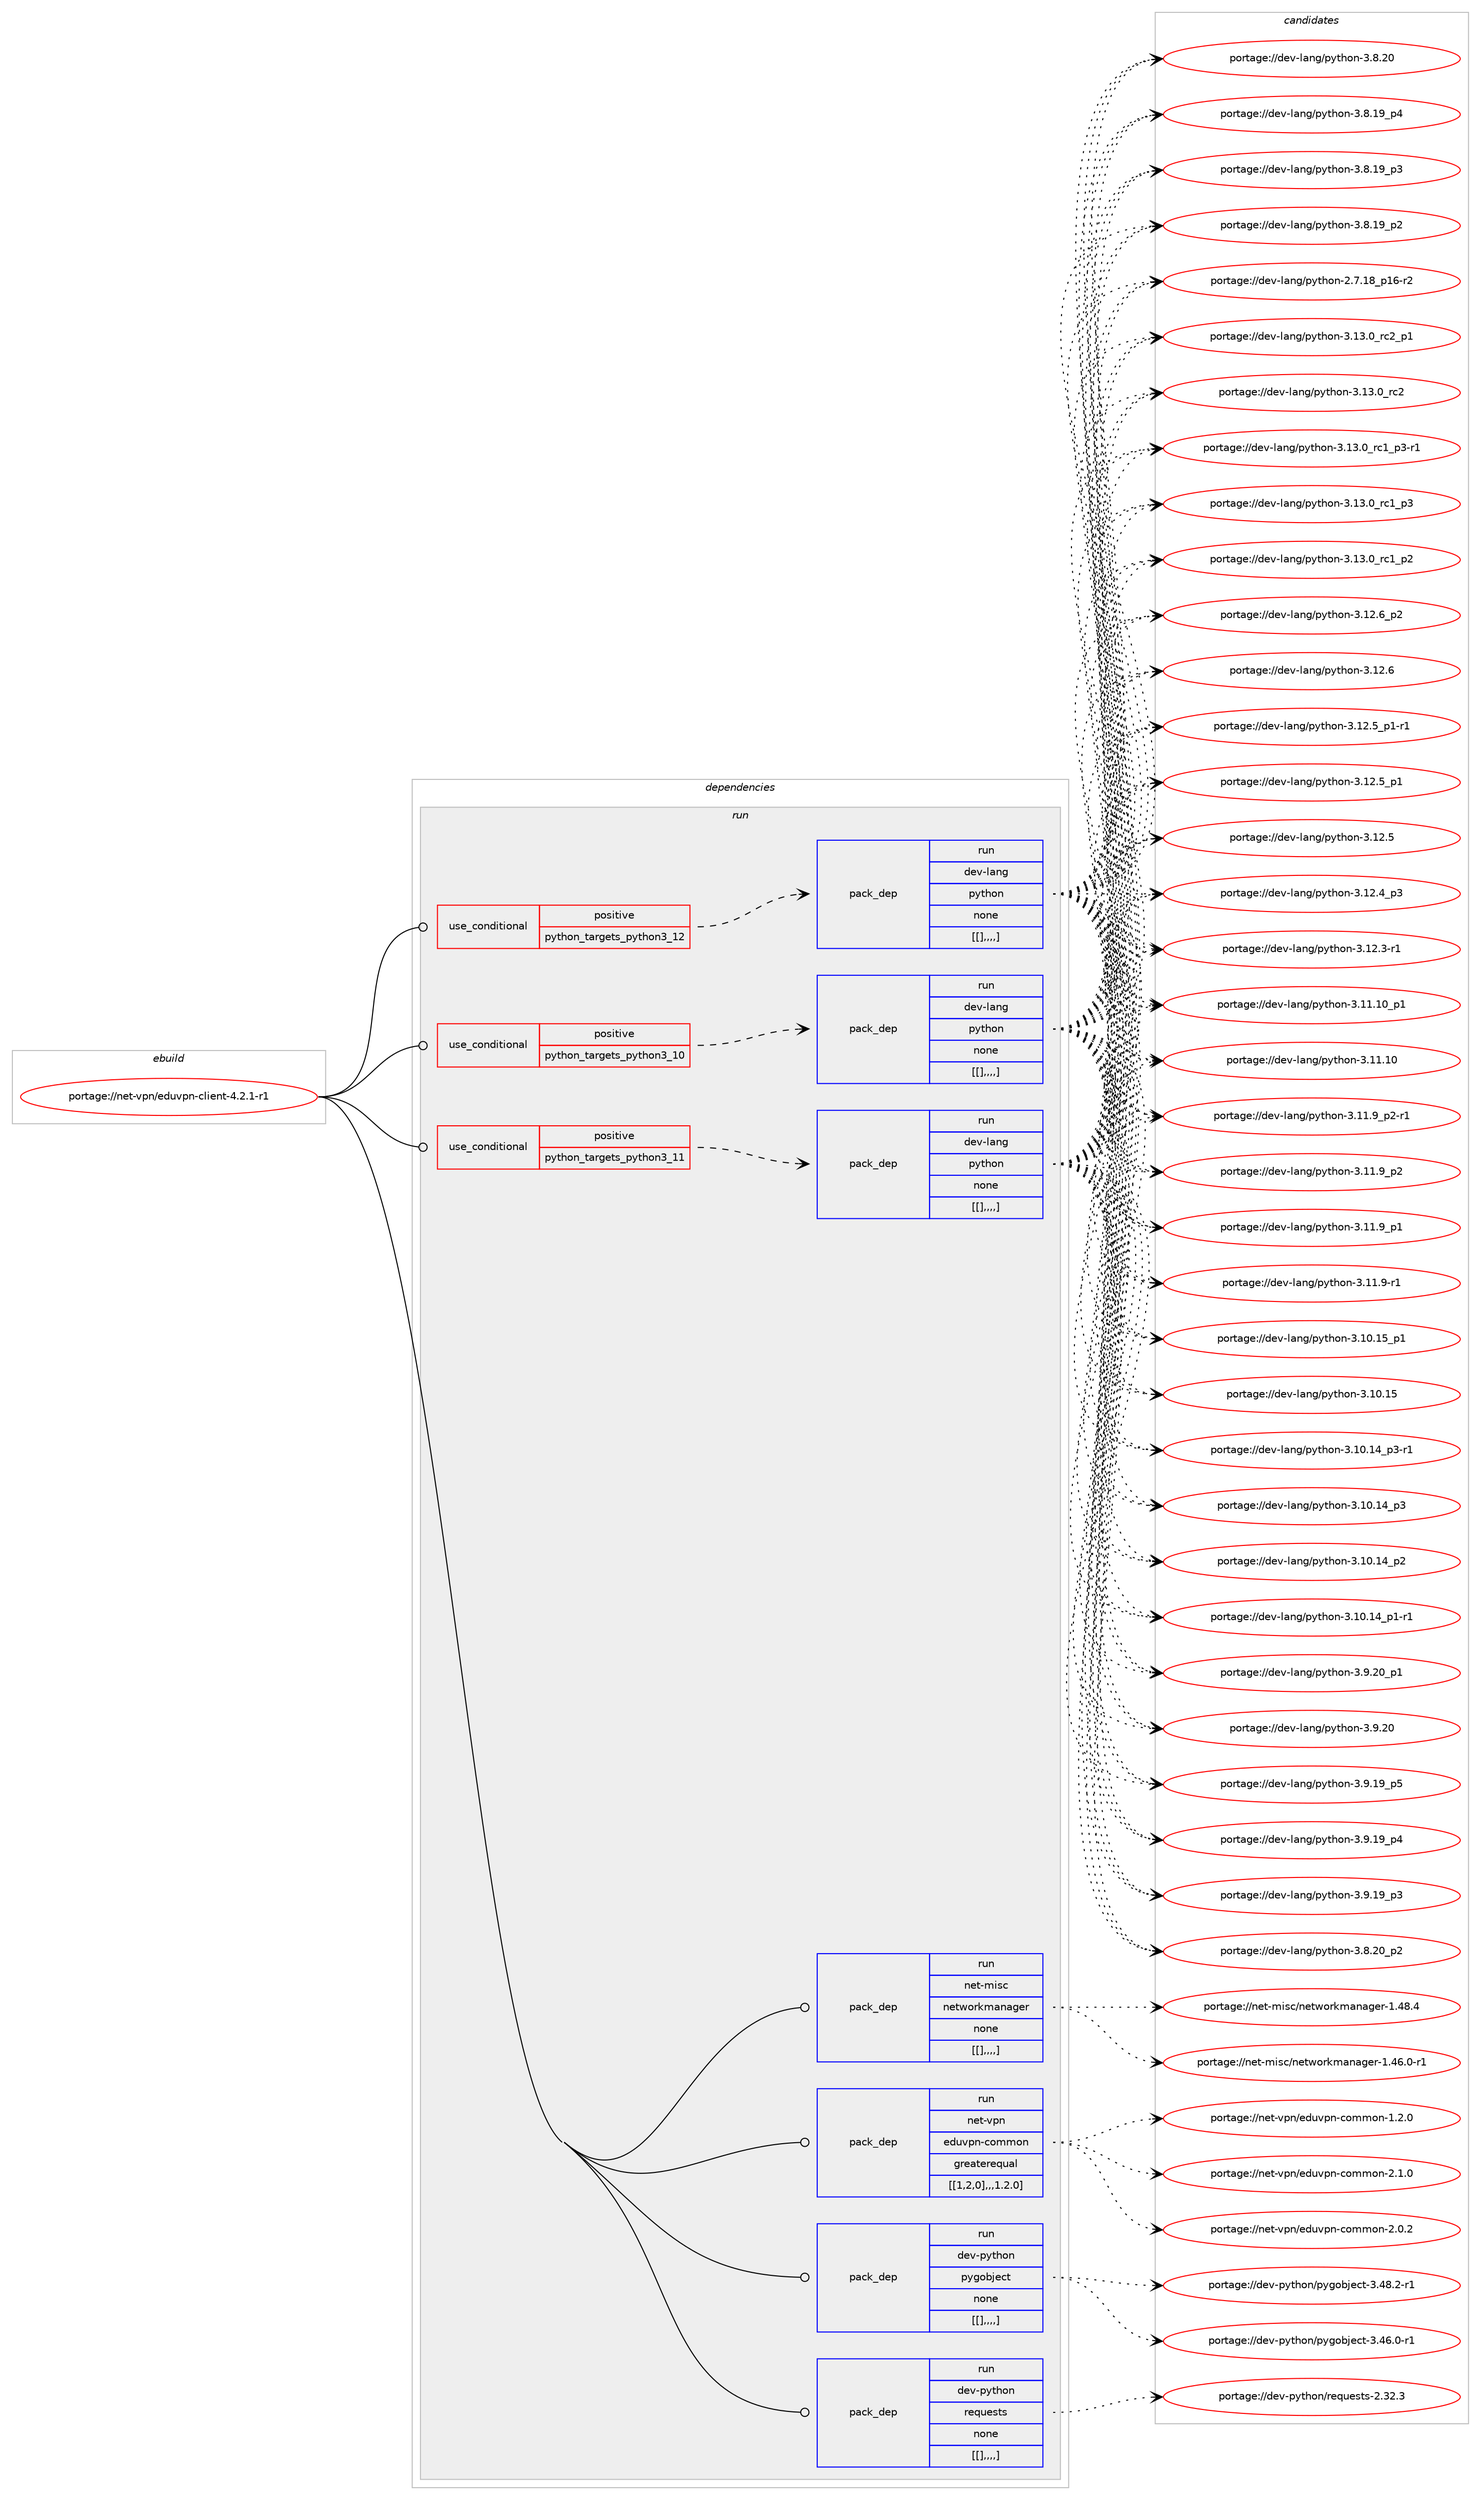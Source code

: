 digraph prolog {

# *************
# Graph options
# *************

newrank=true;
concentrate=true;
compound=true;
graph [rankdir=LR,fontname=Helvetica,fontsize=10,ranksep=1.5];#, ranksep=2.5, nodesep=0.2];
edge  [arrowhead=vee];
node  [fontname=Helvetica,fontsize=10];

# **********
# The ebuild
# **********

subgraph cluster_leftcol {
color=gray;
label=<<i>ebuild</i>>;
id [label="portage://net-vpn/eduvpn-client-4.2.1-r1", color=red, width=4, href="../net-vpn/eduvpn-client-4.2.1-r1.svg"];
}

# ****************
# The dependencies
# ****************

subgraph cluster_midcol {
color=gray;
label=<<i>dependencies</i>>;
subgraph cluster_compile {
fillcolor="#eeeeee";
style=filled;
label=<<i>compile</i>>;
}
subgraph cluster_compileandrun {
fillcolor="#eeeeee";
style=filled;
label=<<i>compile and run</i>>;
}
subgraph cluster_run {
fillcolor="#eeeeee";
style=filled;
label=<<i>run</i>>;
subgraph cond105509 {
dependency395383 [label=<<TABLE BORDER="0" CELLBORDER="1" CELLSPACING="0" CELLPADDING="4"><TR><TD ROWSPAN="3" CELLPADDING="10">use_conditional</TD></TR><TR><TD>positive</TD></TR><TR><TD>python_targets_python3_10</TD></TR></TABLE>>, shape=none, color=red];
subgraph pack287056 {
dependency395384 [label=<<TABLE BORDER="0" CELLBORDER="1" CELLSPACING="0" CELLPADDING="4" WIDTH="220"><TR><TD ROWSPAN="6" CELLPADDING="30">pack_dep</TD></TR><TR><TD WIDTH="110">run</TD></TR><TR><TD>dev-lang</TD></TR><TR><TD>python</TD></TR><TR><TD>none</TD></TR><TR><TD>[[],,,,]</TD></TR></TABLE>>, shape=none, color=blue];
}
dependency395383:e -> dependency395384:w [weight=20,style="dashed",arrowhead="vee"];
}
id:e -> dependency395383:w [weight=20,style="solid",arrowhead="odot"];
subgraph cond105510 {
dependency395385 [label=<<TABLE BORDER="0" CELLBORDER="1" CELLSPACING="0" CELLPADDING="4"><TR><TD ROWSPAN="3" CELLPADDING="10">use_conditional</TD></TR><TR><TD>positive</TD></TR><TR><TD>python_targets_python3_11</TD></TR></TABLE>>, shape=none, color=red];
subgraph pack287057 {
dependency395386 [label=<<TABLE BORDER="0" CELLBORDER="1" CELLSPACING="0" CELLPADDING="4" WIDTH="220"><TR><TD ROWSPAN="6" CELLPADDING="30">pack_dep</TD></TR><TR><TD WIDTH="110">run</TD></TR><TR><TD>dev-lang</TD></TR><TR><TD>python</TD></TR><TR><TD>none</TD></TR><TR><TD>[[],,,,]</TD></TR></TABLE>>, shape=none, color=blue];
}
dependency395385:e -> dependency395386:w [weight=20,style="dashed",arrowhead="vee"];
}
id:e -> dependency395385:w [weight=20,style="solid",arrowhead="odot"];
subgraph cond105511 {
dependency395387 [label=<<TABLE BORDER="0" CELLBORDER="1" CELLSPACING="0" CELLPADDING="4"><TR><TD ROWSPAN="3" CELLPADDING="10">use_conditional</TD></TR><TR><TD>positive</TD></TR><TR><TD>python_targets_python3_12</TD></TR></TABLE>>, shape=none, color=red];
subgraph pack287058 {
dependency395388 [label=<<TABLE BORDER="0" CELLBORDER="1" CELLSPACING="0" CELLPADDING="4" WIDTH="220"><TR><TD ROWSPAN="6" CELLPADDING="30">pack_dep</TD></TR><TR><TD WIDTH="110">run</TD></TR><TR><TD>dev-lang</TD></TR><TR><TD>python</TD></TR><TR><TD>none</TD></TR><TR><TD>[[],,,,]</TD></TR></TABLE>>, shape=none, color=blue];
}
dependency395387:e -> dependency395388:w [weight=20,style="dashed",arrowhead="vee"];
}
id:e -> dependency395387:w [weight=20,style="solid",arrowhead="odot"];
subgraph pack287059 {
dependency395389 [label=<<TABLE BORDER="0" CELLBORDER="1" CELLSPACING="0" CELLPADDING="4" WIDTH="220"><TR><TD ROWSPAN="6" CELLPADDING="30">pack_dep</TD></TR><TR><TD WIDTH="110">run</TD></TR><TR><TD>dev-python</TD></TR><TR><TD>pygobject</TD></TR><TR><TD>none</TD></TR><TR><TD>[[],,,,]</TD></TR></TABLE>>, shape=none, color=blue];
}
id:e -> dependency395389:w [weight=20,style="solid",arrowhead="odot"];
subgraph pack287060 {
dependency395390 [label=<<TABLE BORDER="0" CELLBORDER="1" CELLSPACING="0" CELLPADDING="4" WIDTH="220"><TR><TD ROWSPAN="6" CELLPADDING="30">pack_dep</TD></TR><TR><TD WIDTH="110">run</TD></TR><TR><TD>dev-python</TD></TR><TR><TD>requests</TD></TR><TR><TD>none</TD></TR><TR><TD>[[],,,,]</TD></TR></TABLE>>, shape=none, color=blue];
}
id:e -> dependency395390:w [weight=20,style="solid",arrowhead="odot"];
subgraph pack287061 {
dependency395391 [label=<<TABLE BORDER="0" CELLBORDER="1" CELLSPACING="0" CELLPADDING="4" WIDTH="220"><TR><TD ROWSPAN="6" CELLPADDING="30">pack_dep</TD></TR><TR><TD WIDTH="110">run</TD></TR><TR><TD>net-misc</TD></TR><TR><TD>networkmanager</TD></TR><TR><TD>none</TD></TR><TR><TD>[[],,,,]</TD></TR></TABLE>>, shape=none, color=blue];
}
id:e -> dependency395391:w [weight=20,style="solid",arrowhead="odot"];
subgraph pack287062 {
dependency395392 [label=<<TABLE BORDER="0" CELLBORDER="1" CELLSPACING="0" CELLPADDING="4" WIDTH="220"><TR><TD ROWSPAN="6" CELLPADDING="30">pack_dep</TD></TR><TR><TD WIDTH="110">run</TD></TR><TR><TD>net-vpn</TD></TR><TR><TD>eduvpn-common</TD></TR><TR><TD>greaterequal</TD></TR><TR><TD>[[1,2,0],,,1.2.0]</TD></TR></TABLE>>, shape=none, color=blue];
}
id:e -> dependency395392:w [weight=20,style="solid",arrowhead="odot"];
}
}

# **************
# The candidates
# **************

subgraph cluster_choices {
rank=same;
color=gray;
label=<<i>candidates</i>>;

subgraph choice287056 {
color=black;
nodesep=1;
choice100101118451089711010347112121116104111110455146495146489511499509511249 [label="portage://dev-lang/python-3.13.0_rc2_p1", color=red, width=4,href="../dev-lang/python-3.13.0_rc2_p1.svg"];
choice10010111845108971101034711212111610411111045514649514648951149950 [label="portage://dev-lang/python-3.13.0_rc2", color=red, width=4,href="../dev-lang/python-3.13.0_rc2.svg"];
choice1001011184510897110103471121211161041111104551464951464895114994995112514511449 [label="portage://dev-lang/python-3.13.0_rc1_p3-r1", color=red, width=4,href="../dev-lang/python-3.13.0_rc1_p3-r1.svg"];
choice100101118451089711010347112121116104111110455146495146489511499499511251 [label="portage://dev-lang/python-3.13.0_rc1_p3", color=red, width=4,href="../dev-lang/python-3.13.0_rc1_p3.svg"];
choice100101118451089711010347112121116104111110455146495146489511499499511250 [label="portage://dev-lang/python-3.13.0_rc1_p2", color=red, width=4,href="../dev-lang/python-3.13.0_rc1_p2.svg"];
choice100101118451089711010347112121116104111110455146495046549511250 [label="portage://dev-lang/python-3.12.6_p2", color=red, width=4,href="../dev-lang/python-3.12.6_p2.svg"];
choice10010111845108971101034711212111610411111045514649504654 [label="portage://dev-lang/python-3.12.6", color=red, width=4,href="../dev-lang/python-3.12.6.svg"];
choice1001011184510897110103471121211161041111104551464950465395112494511449 [label="portage://dev-lang/python-3.12.5_p1-r1", color=red, width=4,href="../dev-lang/python-3.12.5_p1-r1.svg"];
choice100101118451089711010347112121116104111110455146495046539511249 [label="portage://dev-lang/python-3.12.5_p1", color=red, width=4,href="../dev-lang/python-3.12.5_p1.svg"];
choice10010111845108971101034711212111610411111045514649504653 [label="portage://dev-lang/python-3.12.5", color=red, width=4,href="../dev-lang/python-3.12.5.svg"];
choice100101118451089711010347112121116104111110455146495046529511251 [label="portage://dev-lang/python-3.12.4_p3", color=red, width=4,href="../dev-lang/python-3.12.4_p3.svg"];
choice100101118451089711010347112121116104111110455146495046514511449 [label="portage://dev-lang/python-3.12.3-r1", color=red, width=4,href="../dev-lang/python-3.12.3-r1.svg"];
choice10010111845108971101034711212111610411111045514649494649489511249 [label="portage://dev-lang/python-3.11.10_p1", color=red, width=4,href="../dev-lang/python-3.11.10_p1.svg"];
choice1001011184510897110103471121211161041111104551464949464948 [label="portage://dev-lang/python-3.11.10", color=red, width=4,href="../dev-lang/python-3.11.10.svg"];
choice1001011184510897110103471121211161041111104551464949465795112504511449 [label="portage://dev-lang/python-3.11.9_p2-r1", color=red, width=4,href="../dev-lang/python-3.11.9_p2-r1.svg"];
choice100101118451089711010347112121116104111110455146494946579511250 [label="portage://dev-lang/python-3.11.9_p2", color=red, width=4,href="../dev-lang/python-3.11.9_p2.svg"];
choice100101118451089711010347112121116104111110455146494946579511249 [label="portage://dev-lang/python-3.11.9_p1", color=red, width=4,href="../dev-lang/python-3.11.9_p1.svg"];
choice100101118451089711010347112121116104111110455146494946574511449 [label="portage://dev-lang/python-3.11.9-r1", color=red, width=4,href="../dev-lang/python-3.11.9-r1.svg"];
choice10010111845108971101034711212111610411111045514649484649539511249 [label="portage://dev-lang/python-3.10.15_p1", color=red, width=4,href="../dev-lang/python-3.10.15_p1.svg"];
choice1001011184510897110103471121211161041111104551464948464953 [label="portage://dev-lang/python-3.10.15", color=red, width=4,href="../dev-lang/python-3.10.15.svg"];
choice100101118451089711010347112121116104111110455146494846495295112514511449 [label="portage://dev-lang/python-3.10.14_p3-r1", color=red, width=4,href="../dev-lang/python-3.10.14_p3-r1.svg"];
choice10010111845108971101034711212111610411111045514649484649529511251 [label="portage://dev-lang/python-3.10.14_p3", color=red, width=4,href="../dev-lang/python-3.10.14_p3.svg"];
choice10010111845108971101034711212111610411111045514649484649529511250 [label="portage://dev-lang/python-3.10.14_p2", color=red, width=4,href="../dev-lang/python-3.10.14_p2.svg"];
choice100101118451089711010347112121116104111110455146494846495295112494511449 [label="portage://dev-lang/python-3.10.14_p1-r1", color=red, width=4,href="../dev-lang/python-3.10.14_p1-r1.svg"];
choice100101118451089711010347112121116104111110455146574650489511249 [label="portage://dev-lang/python-3.9.20_p1", color=red, width=4,href="../dev-lang/python-3.9.20_p1.svg"];
choice10010111845108971101034711212111610411111045514657465048 [label="portage://dev-lang/python-3.9.20", color=red, width=4,href="../dev-lang/python-3.9.20.svg"];
choice100101118451089711010347112121116104111110455146574649579511253 [label="portage://dev-lang/python-3.9.19_p5", color=red, width=4,href="../dev-lang/python-3.9.19_p5.svg"];
choice100101118451089711010347112121116104111110455146574649579511252 [label="portage://dev-lang/python-3.9.19_p4", color=red, width=4,href="../dev-lang/python-3.9.19_p4.svg"];
choice100101118451089711010347112121116104111110455146574649579511251 [label="portage://dev-lang/python-3.9.19_p3", color=red, width=4,href="../dev-lang/python-3.9.19_p3.svg"];
choice100101118451089711010347112121116104111110455146564650489511250 [label="portage://dev-lang/python-3.8.20_p2", color=red, width=4,href="../dev-lang/python-3.8.20_p2.svg"];
choice10010111845108971101034711212111610411111045514656465048 [label="portage://dev-lang/python-3.8.20", color=red, width=4,href="../dev-lang/python-3.8.20.svg"];
choice100101118451089711010347112121116104111110455146564649579511252 [label="portage://dev-lang/python-3.8.19_p4", color=red, width=4,href="../dev-lang/python-3.8.19_p4.svg"];
choice100101118451089711010347112121116104111110455146564649579511251 [label="portage://dev-lang/python-3.8.19_p3", color=red, width=4,href="../dev-lang/python-3.8.19_p3.svg"];
choice100101118451089711010347112121116104111110455146564649579511250 [label="portage://dev-lang/python-3.8.19_p2", color=red, width=4,href="../dev-lang/python-3.8.19_p2.svg"];
choice100101118451089711010347112121116104111110455046554649569511249544511450 [label="portage://dev-lang/python-2.7.18_p16-r2", color=red, width=4,href="../dev-lang/python-2.7.18_p16-r2.svg"];
dependency395384:e -> choice100101118451089711010347112121116104111110455146495146489511499509511249:w [style=dotted,weight="100"];
dependency395384:e -> choice10010111845108971101034711212111610411111045514649514648951149950:w [style=dotted,weight="100"];
dependency395384:e -> choice1001011184510897110103471121211161041111104551464951464895114994995112514511449:w [style=dotted,weight="100"];
dependency395384:e -> choice100101118451089711010347112121116104111110455146495146489511499499511251:w [style=dotted,weight="100"];
dependency395384:e -> choice100101118451089711010347112121116104111110455146495146489511499499511250:w [style=dotted,weight="100"];
dependency395384:e -> choice100101118451089711010347112121116104111110455146495046549511250:w [style=dotted,weight="100"];
dependency395384:e -> choice10010111845108971101034711212111610411111045514649504654:w [style=dotted,weight="100"];
dependency395384:e -> choice1001011184510897110103471121211161041111104551464950465395112494511449:w [style=dotted,weight="100"];
dependency395384:e -> choice100101118451089711010347112121116104111110455146495046539511249:w [style=dotted,weight="100"];
dependency395384:e -> choice10010111845108971101034711212111610411111045514649504653:w [style=dotted,weight="100"];
dependency395384:e -> choice100101118451089711010347112121116104111110455146495046529511251:w [style=dotted,weight="100"];
dependency395384:e -> choice100101118451089711010347112121116104111110455146495046514511449:w [style=dotted,weight="100"];
dependency395384:e -> choice10010111845108971101034711212111610411111045514649494649489511249:w [style=dotted,weight="100"];
dependency395384:e -> choice1001011184510897110103471121211161041111104551464949464948:w [style=dotted,weight="100"];
dependency395384:e -> choice1001011184510897110103471121211161041111104551464949465795112504511449:w [style=dotted,weight="100"];
dependency395384:e -> choice100101118451089711010347112121116104111110455146494946579511250:w [style=dotted,weight="100"];
dependency395384:e -> choice100101118451089711010347112121116104111110455146494946579511249:w [style=dotted,weight="100"];
dependency395384:e -> choice100101118451089711010347112121116104111110455146494946574511449:w [style=dotted,weight="100"];
dependency395384:e -> choice10010111845108971101034711212111610411111045514649484649539511249:w [style=dotted,weight="100"];
dependency395384:e -> choice1001011184510897110103471121211161041111104551464948464953:w [style=dotted,weight="100"];
dependency395384:e -> choice100101118451089711010347112121116104111110455146494846495295112514511449:w [style=dotted,weight="100"];
dependency395384:e -> choice10010111845108971101034711212111610411111045514649484649529511251:w [style=dotted,weight="100"];
dependency395384:e -> choice10010111845108971101034711212111610411111045514649484649529511250:w [style=dotted,weight="100"];
dependency395384:e -> choice100101118451089711010347112121116104111110455146494846495295112494511449:w [style=dotted,weight="100"];
dependency395384:e -> choice100101118451089711010347112121116104111110455146574650489511249:w [style=dotted,weight="100"];
dependency395384:e -> choice10010111845108971101034711212111610411111045514657465048:w [style=dotted,weight="100"];
dependency395384:e -> choice100101118451089711010347112121116104111110455146574649579511253:w [style=dotted,weight="100"];
dependency395384:e -> choice100101118451089711010347112121116104111110455146574649579511252:w [style=dotted,weight="100"];
dependency395384:e -> choice100101118451089711010347112121116104111110455146574649579511251:w [style=dotted,weight="100"];
dependency395384:e -> choice100101118451089711010347112121116104111110455146564650489511250:w [style=dotted,weight="100"];
dependency395384:e -> choice10010111845108971101034711212111610411111045514656465048:w [style=dotted,weight="100"];
dependency395384:e -> choice100101118451089711010347112121116104111110455146564649579511252:w [style=dotted,weight="100"];
dependency395384:e -> choice100101118451089711010347112121116104111110455146564649579511251:w [style=dotted,weight="100"];
dependency395384:e -> choice100101118451089711010347112121116104111110455146564649579511250:w [style=dotted,weight="100"];
dependency395384:e -> choice100101118451089711010347112121116104111110455046554649569511249544511450:w [style=dotted,weight="100"];
}
subgraph choice287057 {
color=black;
nodesep=1;
choice100101118451089711010347112121116104111110455146495146489511499509511249 [label="portage://dev-lang/python-3.13.0_rc2_p1", color=red, width=4,href="../dev-lang/python-3.13.0_rc2_p1.svg"];
choice10010111845108971101034711212111610411111045514649514648951149950 [label="portage://dev-lang/python-3.13.0_rc2", color=red, width=4,href="../dev-lang/python-3.13.0_rc2.svg"];
choice1001011184510897110103471121211161041111104551464951464895114994995112514511449 [label="portage://dev-lang/python-3.13.0_rc1_p3-r1", color=red, width=4,href="../dev-lang/python-3.13.0_rc1_p3-r1.svg"];
choice100101118451089711010347112121116104111110455146495146489511499499511251 [label="portage://dev-lang/python-3.13.0_rc1_p3", color=red, width=4,href="../dev-lang/python-3.13.0_rc1_p3.svg"];
choice100101118451089711010347112121116104111110455146495146489511499499511250 [label="portage://dev-lang/python-3.13.0_rc1_p2", color=red, width=4,href="../dev-lang/python-3.13.0_rc1_p2.svg"];
choice100101118451089711010347112121116104111110455146495046549511250 [label="portage://dev-lang/python-3.12.6_p2", color=red, width=4,href="../dev-lang/python-3.12.6_p2.svg"];
choice10010111845108971101034711212111610411111045514649504654 [label="portage://dev-lang/python-3.12.6", color=red, width=4,href="../dev-lang/python-3.12.6.svg"];
choice1001011184510897110103471121211161041111104551464950465395112494511449 [label="portage://dev-lang/python-3.12.5_p1-r1", color=red, width=4,href="../dev-lang/python-3.12.5_p1-r1.svg"];
choice100101118451089711010347112121116104111110455146495046539511249 [label="portage://dev-lang/python-3.12.5_p1", color=red, width=4,href="../dev-lang/python-3.12.5_p1.svg"];
choice10010111845108971101034711212111610411111045514649504653 [label="portage://dev-lang/python-3.12.5", color=red, width=4,href="../dev-lang/python-3.12.5.svg"];
choice100101118451089711010347112121116104111110455146495046529511251 [label="portage://dev-lang/python-3.12.4_p3", color=red, width=4,href="../dev-lang/python-3.12.4_p3.svg"];
choice100101118451089711010347112121116104111110455146495046514511449 [label="portage://dev-lang/python-3.12.3-r1", color=red, width=4,href="../dev-lang/python-3.12.3-r1.svg"];
choice10010111845108971101034711212111610411111045514649494649489511249 [label="portage://dev-lang/python-3.11.10_p1", color=red, width=4,href="../dev-lang/python-3.11.10_p1.svg"];
choice1001011184510897110103471121211161041111104551464949464948 [label="portage://dev-lang/python-3.11.10", color=red, width=4,href="../dev-lang/python-3.11.10.svg"];
choice1001011184510897110103471121211161041111104551464949465795112504511449 [label="portage://dev-lang/python-3.11.9_p2-r1", color=red, width=4,href="../dev-lang/python-3.11.9_p2-r1.svg"];
choice100101118451089711010347112121116104111110455146494946579511250 [label="portage://dev-lang/python-3.11.9_p2", color=red, width=4,href="../dev-lang/python-3.11.9_p2.svg"];
choice100101118451089711010347112121116104111110455146494946579511249 [label="portage://dev-lang/python-3.11.9_p1", color=red, width=4,href="../dev-lang/python-3.11.9_p1.svg"];
choice100101118451089711010347112121116104111110455146494946574511449 [label="portage://dev-lang/python-3.11.9-r1", color=red, width=4,href="../dev-lang/python-3.11.9-r1.svg"];
choice10010111845108971101034711212111610411111045514649484649539511249 [label="portage://dev-lang/python-3.10.15_p1", color=red, width=4,href="../dev-lang/python-3.10.15_p1.svg"];
choice1001011184510897110103471121211161041111104551464948464953 [label="portage://dev-lang/python-3.10.15", color=red, width=4,href="../dev-lang/python-3.10.15.svg"];
choice100101118451089711010347112121116104111110455146494846495295112514511449 [label="portage://dev-lang/python-3.10.14_p3-r1", color=red, width=4,href="../dev-lang/python-3.10.14_p3-r1.svg"];
choice10010111845108971101034711212111610411111045514649484649529511251 [label="portage://dev-lang/python-3.10.14_p3", color=red, width=4,href="../dev-lang/python-3.10.14_p3.svg"];
choice10010111845108971101034711212111610411111045514649484649529511250 [label="portage://dev-lang/python-3.10.14_p2", color=red, width=4,href="../dev-lang/python-3.10.14_p2.svg"];
choice100101118451089711010347112121116104111110455146494846495295112494511449 [label="portage://dev-lang/python-3.10.14_p1-r1", color=red, width=4,href="../dev-lang/python-3.10.14_p1-r1.svg"];
choice100101118451089711010347112121116104111110455146574650489511249 [label="portage://dev-lang/python-3.9.20_p1", color=red, width=4,href="../dev-lang/python-3.9.20_p1.svg"];
choice10010111845108971101034711212111610411111045514657465048 [label="portage://dev-lang/python-3.9.20", color=red, width=4,href="../dev-lang/python-3.9.20.svg"];
choice100101118451089711010347112121116104111110455146574649579511253 [label="portage://dev-lang/python-3.9.19_p5", color=red, width=4,href="../dev-lang/python-3.9.19_p5.svg"];
choice100101118451089711010347112121116104111110455146574649579511252 [label="portage://dev-lang/python-3.9.19_p4", color=red, width=4,href="../dev-lang/python-3.9.19_p4.svg"];
choice100101118451089711010347112121116104111110455146574649579511251 [label="portage://dev-lang/python-3.9.19_p3", color=red, width=4,href="../dev-lang/python-3.9.19_p3.svg"];
choice100101118451089711010347112121116104111110455146564650489511250 [label="portage://dev-lang/python-3.8.20_p2", color=red, width=4,href="../dev-lang/python-3.8.20_p2.svg"];
choice10010111845108971101034711212111610411111045514656465048 [label="portage://dev-lang/python-3.8.20", color=red, width=4,href="../dev-lang/python-3.8.20.svg"];
choice100101118451089711010347112121116104111110455146564649579511252 [label="portage://dev-lang/python-3.8.19_p4", color=red, width=4,href="../dev-lang/python-3.8.19_p4.svg"];
choice100101118451089711010347112121116104111110455146564649579511251 [label="portage://dev-lang/python-3.8.19_p3", color=red, width=4,href="../dev-lang/python-3.8.19_p3.svg"];
choice100101118451089711010347112121116104111110455146564649579511250 [label="portage://dev-lang/python-3.8.19_p2", color=red, width=4,href="../dev-lang/python-3.8.19_p2.svg"];
choice100101118451089711010347112121116104111110455046554649569511249544511450 [label="portage://dev-lang/python-2.7.18_p16-r2", color=red, width=4,href="../dev-lang/python-2.7.18_p16-r2.svg"];
dependency395386:e -> choice100101118451089711010347112121116104111110455146495146489511499509511249:w [style=dotted,weight="100"];
dependency395386:e -> choice10010111845108971101034711212111610411111045514649514648951149950:w [style=dotted,weight="100"];
dependency395386:e -> choice1001011184510897110103471121211161041111104551464951464895114994995112514511449:w [style=dotted,weight="100"];
dependency395386:e -> choice100101118451089711010347112121116104111110455146495146489511499499511251:w [style=dotted,weight="100"];
dependency395386:e -> choice100101118451089711010347112121116104111110455146495146489511499499511250:w [style=dotted,weight="100"];
dependency395386:e -> choice100101118451089711010347112121116104111110455146495046549511250:w [style=dotted,weight="100"];
dependency395386:e -> choice10010111845108971101034711212111610411111045514649504654:w [style=dotted,weight="100"];
dependency395386:e -> choice1001011184510897110103471121211161041111104551464950465395112494511449:w [style=dotted,weight="100"];
dependency395386:e -> choice100101118451089711010347112121116104111110455146495046539511249:w [style=dotted,weight="100"];
dependency395386:e -> choice10010111845108971101034711212111610411111045514649504653:w [style=dotted,weight="100"];
dependency395386:e -> choice100101118451089711010347112121116104111110455146495046529511251:w [style=dotted,weight="100"];
dependency395386:e -> choice100101118451089711010347112121116104111110455146495046514511449:w [style=dotted,weight="100"];
dependency395386:e -> choice10010111845108971101034711212111610411111045514649494649489511249:w [style=dotted,weight="100"];
dependency395386:e -> choice1001011184510897110103471121211161041111104551464949464948:w [style=dotted,weight="100"];
dependency395386:e -> choice1001011184510897110103471121211161041111104551464949465795112504511449:w [style=dotted,weight="100"];
dependency395386:e -> choice100101118451089711010347112121116104111110455146494946579511250:w [style=dotted,weight="100"];
dependency395386:e -> choice100101118451089711010347112121116104111110455146494946579511249:w [style=dotted,weight="100"];
dependency395386:e -> choice100101118451089711010347112121116104111110455146494946574511449:w [style=dotted,weight="100"];
dependency395386:e -> choice10010111845108971101034711212111610411111045514649484649539511249:w [style=dotted,weight="100"];
dependency395386:e -> choice1001011184510897110103471121211161041111104551464948464953:w [style=dotted,weight="100"];
dependency395386:e -> choice100101118451089711010347112121116104111110455146494846495295112514511449:w [style=dotted,weight="100"];
dependency395386:e -> choice10010111845108971101034711212111610411111045514649484649529511251:w [style=dotted,weight="100"];
dependency395386:e -> choice10010111845108971101034711212111610411111045514649484649529511250:w [style=dotted,weight="100"];
dependency395386:e -> choice100101118451089711010347112121116104111110455146494846495295112494511449:w [style=dotted,weight="100"];
dependency395386:e -> choice100101118451089711010347112121116104111110455146574650489511249:w [style=dotted,weight="100"];
dependency395386:e -> choice10010111845108971101034711212111610411111045514657465048:w [style=dotted,weight="100"];
dependency395386:e -> choice100101118451089711010347112121116104111110455146574649579511253:w [style=dotted,weight="100"];
dependency395386:e -> choice100101118451089711010347112121116104111110455146574649579511252:w [style=dotted,weight="100"];
dependency395386:e -> choice100101118451089711010347112121116104111110455146574649579511251:w [style=dotted,weight="100"];
dependency395386:e -> choice100101118451089711010347112121116104111110455146564650489511250:w [style=dotted,weight="100"];
dependency395386:e -> choice10010111845108971101034711212111610411111045514656465048:w [style=dotted,weight="100"];
dependency395386:e -> choice100101118451089711010347112121116104111110455146564649579511252:w [style=dotted,weight="100"];
dependency395386:e -> choice100101118451089711010347112121116104111110455146564649579511251:w [style=dotted,weight="100"];
dependency395386:e -> choice100101118451089711010347112121116104111110455146564649579511250:w [style=dotted,weight="100"];
dependency395386:e -> choice100101118451089711010347112121116104111110455046554649569511249544511450:w [style=dotted,weight="100"];
}
subgraph choice287058 {
color=black;
nodesep=1;
choice100101118451089711010347112121116104111110455146495146489511499509511249 [label="portage://dev-lang/python-3.13.0_rc2_p1", color=red, width=4,href="../dev-lang/python-3.13.0_rc2_p1.svg"];
choice10010111845108971101034711212111610411111045514649514648951149950 [label="portage://dev-lang/python-3.13.0_rc2", color=red, width=4,href="../dev-lang/python-3.13.0_rc2.svg"];
choice1001011184510897110103471121211161041111104551464951464895114994995112514511449 [label="portage://dev-lang/python-3.13.0_rc1_p3-r1", color=red, width=4,href="../dev-lang/python-3.13.0_rc1_p3-r1.svg"];
choice100101118451089711010347112121116104111110455146495146489511499499511251 [label="portage://dev-lang/python-3.13.0_rc1_p3", color=red, width=4,href="../dev-lang/python-3.13.0_rc1_p3.svg"];
choice100101118451089711010347112121116104111110455146495146489511499499511250 [label="portage://dev-lang/python-3.13.0_rc1_p2", color=red, width=4,href="../dev-lang/python-3.13.0_rc1_p2.svg"];
choice100101118451089711010347112121116104111110455146495046549511250 [label="portage://dev-lang/python-3.12.6_p2", color=red, width=4,href="../dev-lang/python-3.12.6_p2.svg"];
choice10010111845108971101034711212111610411111045514649504654 [label="portage://dev-lang/python-3.12.6", color=red, width=4,href="../dev-lang/python-3.12.6.svg"];
choice1001011184510897110103471121211161041111104551464950465395112494511449 [label="portage://dev-lang/python-3.12.5_p1-r1", color=red, width=4,href="../dev-lang/python-3.12.5_p1-r1.svg"];
choice100101118451089711010347112121116104111110455146495046539511249 [label="portage://dev-lang/python-3.12.5_p1", color=red, width=4,href="../dev-lang/python-3.12.5_p1.svg"];
choice10010111845108971101034711212111610411111045514649504653 [label="portage://dev-lang/python-3.12.5", color=red, width=4,href="../dev-lang/python-3.12.5.svg"];
choice100101118451089711010347112121116104111110455146495046529511251 [label="portage://dev-lang/python-3.12.4_p3", color=red, width=4,href="../dev-lang/python-3.12.4_p3.svg"];
choice100101118451089711010347112121116104111110455146495046514511449 [label="portage://dev-lang/python-3.12.3-r1", color=red, width=4,href="../dev-lang/python-3.12.3-r1.svg"];
choice10010111845108971101034711212111610411111045514649494649489511249 [label="portage://dev-lang/python-3.11.10_p1", color=red, width=4,href="../dev-lang/python-3.11.10_p1.svg"];
choice1001011184510897110103471121211161041111104551464949464948 [label="portage://dev-lang/python-3.11.10", color=red, width=4,href="../dev-lang/python-3.11.10.svg"];
choice1001011184510897110103471121211161041111104551464949465795112504511449 [label="portage://dev-lang/python-3.11.9_p2-r1", color=red, width=4,href="../dev-lang/python-3.11.9_p2-r1.svg"];
choice100101118451089711010347112121116104111110455146494946579511250 [label="portage://dev-lang/python-3.11.9_p2", color=red, width=4,href="../dev-lang/python-3.11.9_p2.svg"];
choice100101118451089711010347112121116104111110455146494946579511249 [label="portage://dev-lang/python-3.11.9_p1", color=red, width=4,href="../dev-lang/python-3.11.9_p1.svg"];
choice100101118451089711010347112121116104111110455146494946574511449 [label="portage://dev-lang/python-3.11.9-r1", color=red, width=4,href="../dev-lang/python-3.11.9-r1.svg"];
choice10010111845108971101034711212111610411111045514649484649539511249 [label="portage://dev-lang/python-3.10.15_p1", color=red, width=4,href="../dev-lang/python-3.10.15_p1.svg"];
choice1001011184510897110103471121211161041111104551464948464953 [label="portage://dev-lang/python-3.10.15", color=red, width=4,href="../dev-lang/python-3.10.15.svg"];
choice100101118451089711010347112121116104111110455146494846495295112514511449 [label="portage://dev-lang/python-3.10.14_p3-r1", color=red, width=4,href="../dev-lang/python-3.10.14_p3-r1.svg"];
choice10010111845108971101034711212111610411111045514649484649529511251 [label="portage://dev-lang/python-3.10.14_p3", color=red, width=4,href="../dev-lang/python-3.10.14_p3.svg"];
choice10010111845108971101034711212111610411111045514649484649529511250 [label="portage://dev-lang/python-3.10.14_p2", color=red, width=4,href="../dev-lang/python-3.10.14_p2.svg"];
choice100101118451089711010347112121116104111110455146494846495295112494511449 [label="portage://dev-lang/python-3.10.14_p1-r1", color=red, width=4,href="../dev-lang/python-3.10.14_p1-r1.svg"];
choice100101118451089711010347112121116104111110455146574650489511249 [label="portage://dev-lang/python-3.9.20_p1", color=red, width=4,href="../dev-lang/python-3.9.20_p1.svg"];
choice10010111845108971101034711212111610411111045514657465048 [label="portage://dev-lang/python-3.9.20", color=red, width=4,href="../dev-lang/python-3.9.20.svg"];
choice100101118451089711010347112121116104111110455146574649579511253 [label="portage://dev-lang/python-3.9.19_p5", color=red, width=4,href="../dev-lang/python-3.9.19_p5.svg"];
choice100101118451089711010347112121116104111110455146574649579511252 [label="portage://dev-lang/python-3.9.19_p4", color=red, width=4,href="../dev-lang/python-3.9.19_p4.svg"];
choice100101118451089711010347112121116104111110455146574649579511251 [label="portage://dev-lang/python-3.9.19_p3", color=red, width=4,href="../dev-lang/python-3.9.19_p3.svg"];
choice100101118451089711010347112121116104111110455146564650489511250 [label="portage://dev-lang/python-3.8.20_p2", color=red, width=4,href="../dev-lang/python-3.8.20_p2.svg"];
choice10010111845108971101034711212111610411111045514656465048 [label="portage://dev-lang/python-3.8.20", color=red, width=4,href="../dev-lang/python-3.8.20.svg"];
choice100101118451089711010347112121116104111110455146564649579511252 [label="portage://dev-lang/python-3.8.19_p4", color=red, width=4,href="../dev-lang/python-3.8.19_p4.svg"];
choice100101118451089711010347112121116104111110455146564649579511251 [label="portage://dev-lang/python-3.8.19_p3", color=red, width=4,href="../dev-lang/python-3.8.19_p3.svg"];
choice100101118451089711010347112121116104111110455146564649579511250 [label="portage://dev-lang/python-3.8.19_p2", color=red, width=4,href="../dev-lang/python-3.8.19_p2.svg"];
choice100101118451089711010347112121116104111110455046554649569511249544511450 [label="portage://dev-lang/python-2.7.18_p16-r2", color=red, width=4,href="../dev-lang/python-2.7.18_p16-r2.svg"];
dependency395388:e -> choice100101118451089711010347112121116104111110455146495146489511499509511249:w [style=dotted,weight="100"];
dependency395388:e -> choice10010111845108971101034711212111610411111045514649514648951149950:w [style=dotted,weight="100"];
dependency395388:e -> choice1001011184510897110103471121211161041111104551464951464895114994995112514511449:w [style=dotted,weight="100"];
dependency395388:e -> choice100101118451089711010347112121116104111110455146495146489511499499511251:w [style=dotted,weight="100"];
dependency395388:e -> choice100101118451089711010347112121116104111110455146495146489511499499511250:w [style=dotted,weight="100"];
dependency395388:e -> choice100101118451089711010347112121116104111110455146495046549511250:w [style=dotted,weight="100"];
dependency395388:e -> choice10010111845108971101034711212111610411111045514649504654:w [style=dotted,weight="100"];
dependency395388:e -> choice1001011184510897110103471121211161041111104551464950465395112494511449:w [style=dotted,weight="100"];
dependency395388:e -> choice100101118451089711010347112121116104111110455146495046539511249:w [style=dotted,weight="100"];
dependency395388:e -> choice10010111845108971101034711212111610411111045514649504653:w [style=dotted,weight="100"];
dependency395388:e -> choice100101118451089711010347112121116104111110455146495046529511251:w [style=dotted,weight="100"];
dependency395388:e -> choice100101118451089711010347112121116104111110455146495046514511449:w [style=dotted,weight="100"];
dependency395388:e -> choice10010111845108971101034711212111610411111045514649494649489511249:w [style=dotted,weight="100"];
dependency395388:e -> choice1001011184510897110103471121211161041111104551464949464948:w [style=dotted,weight="100"];
dependency395388:e -> choice1001011184510897110103471121211161041111104551464949465795112504511449:w [style=dotted,weight="100"];
dependency395388:e -> choice100101118451089711010347112121116104111110455146494946579511250:w [style=dotted,weight="100"];
dependency395388:e -> choice100101118451089711010347112121116104111110455146494946579511249:w [style=dotted,weight="100"];
dependency395388:e -> choice100101118451089711010347112121116104111110455146494946574511449:w [style=dotted,weight="100"];
dependency395388:e -> choice10010111845108971101034711212111610411111045514649484649539511249:w [style=dotted,weight="100"];
dependency395388:e -> choice1001011184510897110103471121211161041111104551464948464953:w [style=dotted,weight="100"];
dependency395388:e -> choice100101118451089711010347112121116104111110455146494846495295112514511449:w [style=dotted,weight="100"];
dependency395388:e -> choice10010111845108971101034711212111610411111045514649484649529511251:w [style=dotted,weight="100"];
dependency395388:e -> choice10010111845108971101034711212111610411111045514649484649529511250:w [style=dotted,weight="100"];
dependency395388:e -> choice100101118451089711010347112121116104111110455146494846495295112494511449:w [style=dotted,weight="100"];
dependency395388:e -> choice100101118451089711010347112121116104111110455146574650489511249:w [style=dotted,weight="100"];
dependency395388:e -> choice10010111845108971101034711212111610411111045514657465048:w [style=dotted,weight="100"];
dependency395388:e -> choice100101118451089711010347112121116104111110455146574649579511253:w [style=dotted,weight="100"];
dependency395388:e -> choice100101118451089711010347112121116104111110455146574649579511252:w [style=dotted,weight="100"];
dependency395388:e -> choice100101118451089711010347112121116104111110455146574649579511251:w [style=dotted,weight="100"];
dependency395388:e -> choice100101118451089711010347112121116104111110455146564650489511250:w [style=dotted,weight="100"];
dependency395388:e -> choice10010111845108971101034711212111610411111045514656465048:w [style=dotted,weight="100"];
dependency395388:e -> choice100101118451089711010347112121116104111110455146564649579511252:w [style=dotted,weight="100"];
dependency395388:e -> choice100101118451089711010347112121116104111110455146564649579511251:w [style=dotted,weight="100"];
dependency395388:e -> choice100101118451089711010347112121116104111110455146564649579511250:w [style=dotted,weight="100"];
dependency395388:e -> choice100101118451089711010347112121116104111110455046554649569511249544511450:w [style=dotted,weight="100"];
}
subgraph choice287059 {
color=black;
nodesep=1;
choice10010111845112121116104111110471121211031119810610199116455146525646504511449 [label="portage://dev-python/pygobject-3.48.2-r1", color=red, width=4,href="../dev-python/pygobject-3.48.2-r1.svg"];
choice10010111845112121116104111110471121211031119810610199116455146525446484511449 [label="portage://dev-python/pygobject-3.46.0-r1", color=red, width=4,href="../dev-python/pygobject-3.46.0-r1.svg"];
dependency395389:e -> choice10010111845112121116104111110471121211031119810610199116455146525646504511449:w [style=dotted,weight="100"];
dependency395389:e -> choice10010111845112121116104111110471121211031119810610199116455146525446484511449:w [style=dotted,weight="100"];
}
subgraph choice287060 {
color=black;
nodesep=1;
choice100101118451121211161041111104711410111311710111511611545504651504651 [label="portage://dev-python/requests-2.32.3", color=red, width=4,href="../dev-python/requests-2.32.3.svg"];
dependency395390:e -> choice100101118451121211161041111104711410111311710111511611545504651504651:w [style=dotted,weight="100"];
}
subgraph choice287061 {
color=black;
nodesep=1;
choice110101116451091051159947110101116119111114107109971109710310111445494652564652 [label="portage://net-misc/networkmanager-1.48.4", color=red, width=4,href="../net-misc/networkmanager-1.48.4.svg"];
choice1101011164510910511599471101011161191111141071099711097103101114454946525446484511449 [label="portage://net-misc/networkmanager-1.46.0-r1", color=red, width=4,href="../net-misc/networkmanager-1.46.0-r1.svg"];
dependency395391:e -> choice110101116451091051159947110101116119111114107109971109710310111445494652564652:w [style=dotted,weight="100"];
dependency395391:e -> choice1101011164510910511599471101011161191111141071099711097103101114454946525446484511449:w [style=dotted,weight="100"];
}
subgraph choice287062 {
color=black;
nodesep=1;
choice11010111645118112110471011001171181121104599111109109111110455046494648 [label="portage://net-vpn/eduvpn-common-2.1.0", color=red, width=4,href="../net-vpn/eduvpn-common-2.1.0.svg"];
choice11010111645118112110471011001171181121104599111109109111110455046484650 [label="portage://net-vpn/eduvpn-common-2.0.2", color=red, width=4,href="../net-vpn/eduvpn-common-2.0.2.svg"];
choice11010111645118112110471011001171181121104599111109109111110454946504648 [label="portage://net-vpn/eduvpn-common-1.2.0", color=red, width=4,href="../net-vpn/eduvpn-common-1.2.0.svg"];
dependency395392:e -> choice11010111645118112110471011001171181121104599111109109111110455046494648:w [style=dotted,weight="100"];
dependency395392:e -> choice11010111645118112110471011001171181121104599111109109111110455046484650:w [style=dotted,weight="100"];
dependency395392:e -> choice11010111645118112110471011001171181121104599111109109111110454946504648:w [style=dotted,weight="100"];
}
}

}
